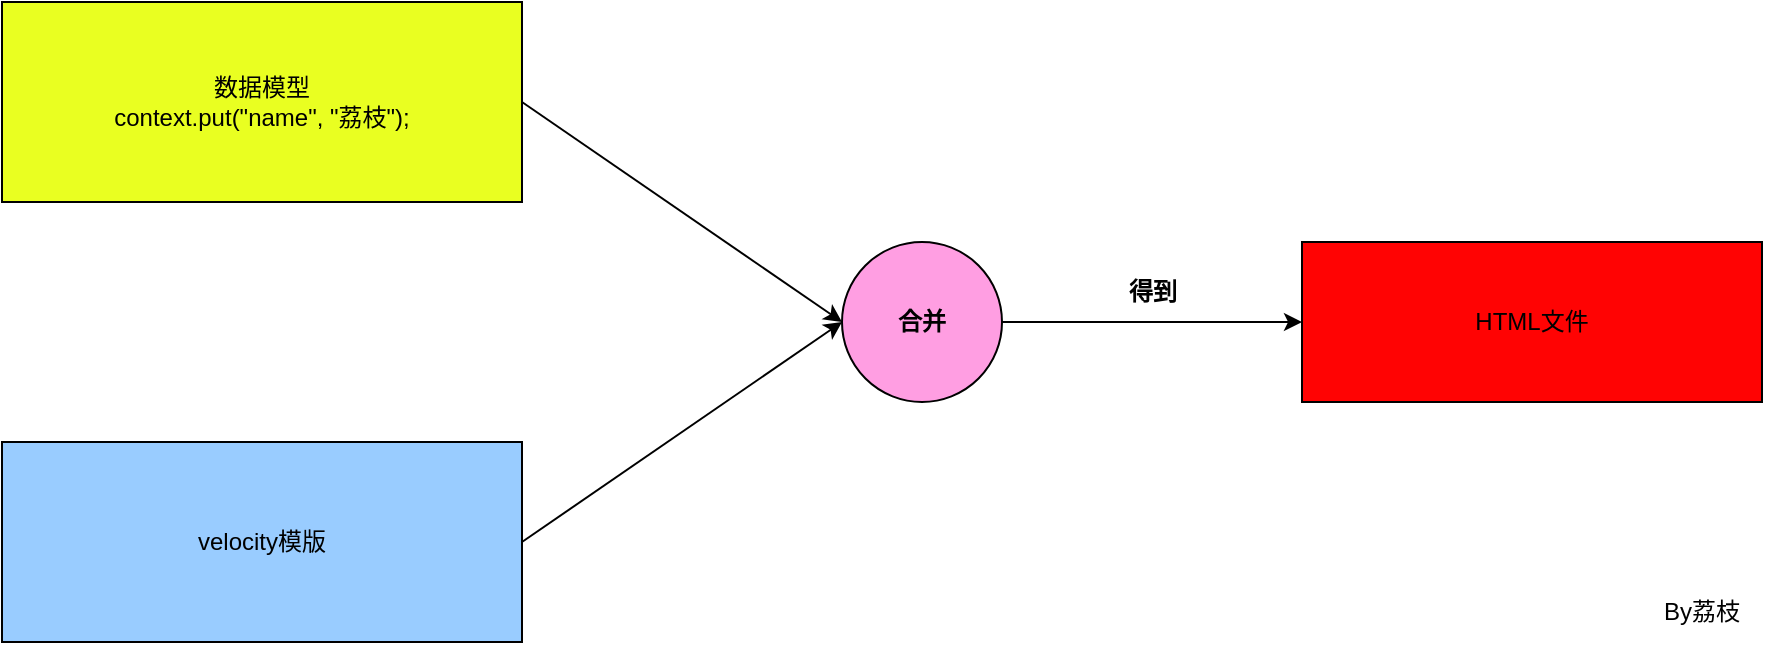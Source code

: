 <mxfile version="24.2.5" type="device">
  <diagram name="第 1 页" id="NlibsL1yJIV49fV_mtUF">
    <mxGraphModel dx="2288" dy="765" grid="1" gridSize="10" guides="1" tooltips="1" connect="1" arrows="1" fold="1" page="1" pageScale="1" pageWidth="827" pageHeight="1169" math="0" shadow="0">
      <root>
        <mxCell id="0" />
        <mxCell id="1" parent="0" />
        <mxCell id="ya9tiiwN8NHs04q2R9x7-12" style="edgeStyle=orthogonalEdgeStyle;rounded=0;orthogonalLoop=1;jettySize=auto;html=1;" edge="1" parent="1" source="ya9tiiwN8NHs04q2R9x7-4" target="ya9tiiwN8NHs04q2R9x7-9">
          <mxGeometry relative="1" as="geometry" />
        </mxCell>
        <mxCell id="ya9tiiwN8NHs04q2R9x7-4" value="&lt;b&gt;合并&lt;/b&gt;" style="ellipse;whiteSpace=wrap;html=1;aspect=fixed;fillColor=#FF9EE2;" vertex="1" parent="1">
          <mxGeometry x="350" y="240" width="80" height="80" as="geometry" />
        </mxCell>
        <mxCell id="ya9tiiwN8NHs04q2R9x7-1" value="数据模型&lt;div&gt;context.put(&quot;name&quot;, &quot;荔枝&quot;);&lt;br&gt;&lt;/div&gt;" style="rounded=0;whiteSpace=wrap;html=1;fillColor=#E9FF21;" vertex="1" parent="1">
          <mxGeometry x="-70" y="120" width="260" height="100" as="geometry" />
        </mxCell>
        <mxCell id="ya9tiiwN8NHs04q2R9x7-2" value="velocity模版" style="rounded=0;whiteSpace=wrap;html=1;fillColor=#99CCFF;" vertex="1" parent="1">
          <mxGeometry x="-70" y="340" width="260" height="100" as="geometry" />
        </mxCell>
        <mxCell id="ya9tiiwN8NHs04q2R9x7-7" value="" style="endArrow=classic;html=1;rounded=0;exitX=1;exitY=0.5;exitDx=0;exitDy=0;entryX=0;entryY=0.5;entryDx=0;entryDy=0;" edge="1" parent="1" source="ya9tiiwN8NHs04q2R9x7-1" target="ya9tiiwN8NHs04q2R9x7-4">
          <mxGeometry width="50" height="50" relative="1" as="geometry">
            <mxPoint x="330" y="420" as="sourcePoint" />
            <mxPoint x="300" y="280" as="targetPoint" />
          </mxGeometry>
        </mxCell>
        <mxCell id="ya9tiiwN8NHs04q2R9x7-8" value="" style="endArrow=classic;html=1;rounded=0;exitX=1;exitY=0.5;exitDx=0;exitDy=0;entryX=0;entryY=0.5;entryDx=0;entryDy=0;" edge="1" parent="1" target="ya9tiiwN8NHs04q2R9x7-4">
          <mxGeometry width="50" height="50" relative="1" as="geometry">
            <mxPoint x="190" y="390" as="sourcePoint" />
            <mxPoint x="350" y="500" as="targetPoint" />
          </mxGeometry>
        </mxCell>
        <mxCell id="ya9tiiwN8NHs04q2R9x7-9" value="HTML文件" style="rounded=0;whiteSpace=wrap;html=1;fillColor=#FF0303;" vertex="1" parent="1">
          <mxGeometry x="580" y="240" width="230" height="80" as="geometry" />
        </mxCell>
        <mxCell id="ya9tiiwN8NHs04q2R9x7-13" value="&lt;b&gt;得到&lt;/b&gt;" style="text;html=1;align=center;verticalAlign=middle;resizable=0;points=[];autosize=1;strokeColor=none;fillColor=none;" vertex="1" parent="1">
          <mxGeometry x="480" y="250" width="50" height="30" as="geometry" />
        </mxCell>
        <mxCell id="ya9tiiwN8NHs04q2R9x7-15" value="By荔枝" style="text;html=1;align=center;verticalAlign=middle;whiteSpace=wrap;rounded=0;" vertex="1" parent="1">
          <mxGeometry x="750" y="410" width="60" height="30" as="geometry" />
        </mxCell>
      </root>
    </mxGraphModel>
  </diagram>
</mxfile>
